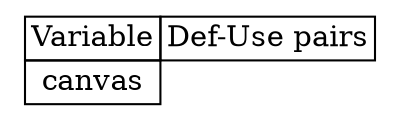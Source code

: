 digraph structs {
node [shape="plaintext"]
struct1 [label=<
<TABLE BORDER="0" CELLBORDER="1" CELLSPACING="0">
<tr><td>Variable</td><td COLSPAN="0">Def-Use pairs</td></tr><tr><td>canvas</td></tr>
</TABLE>
>];
}